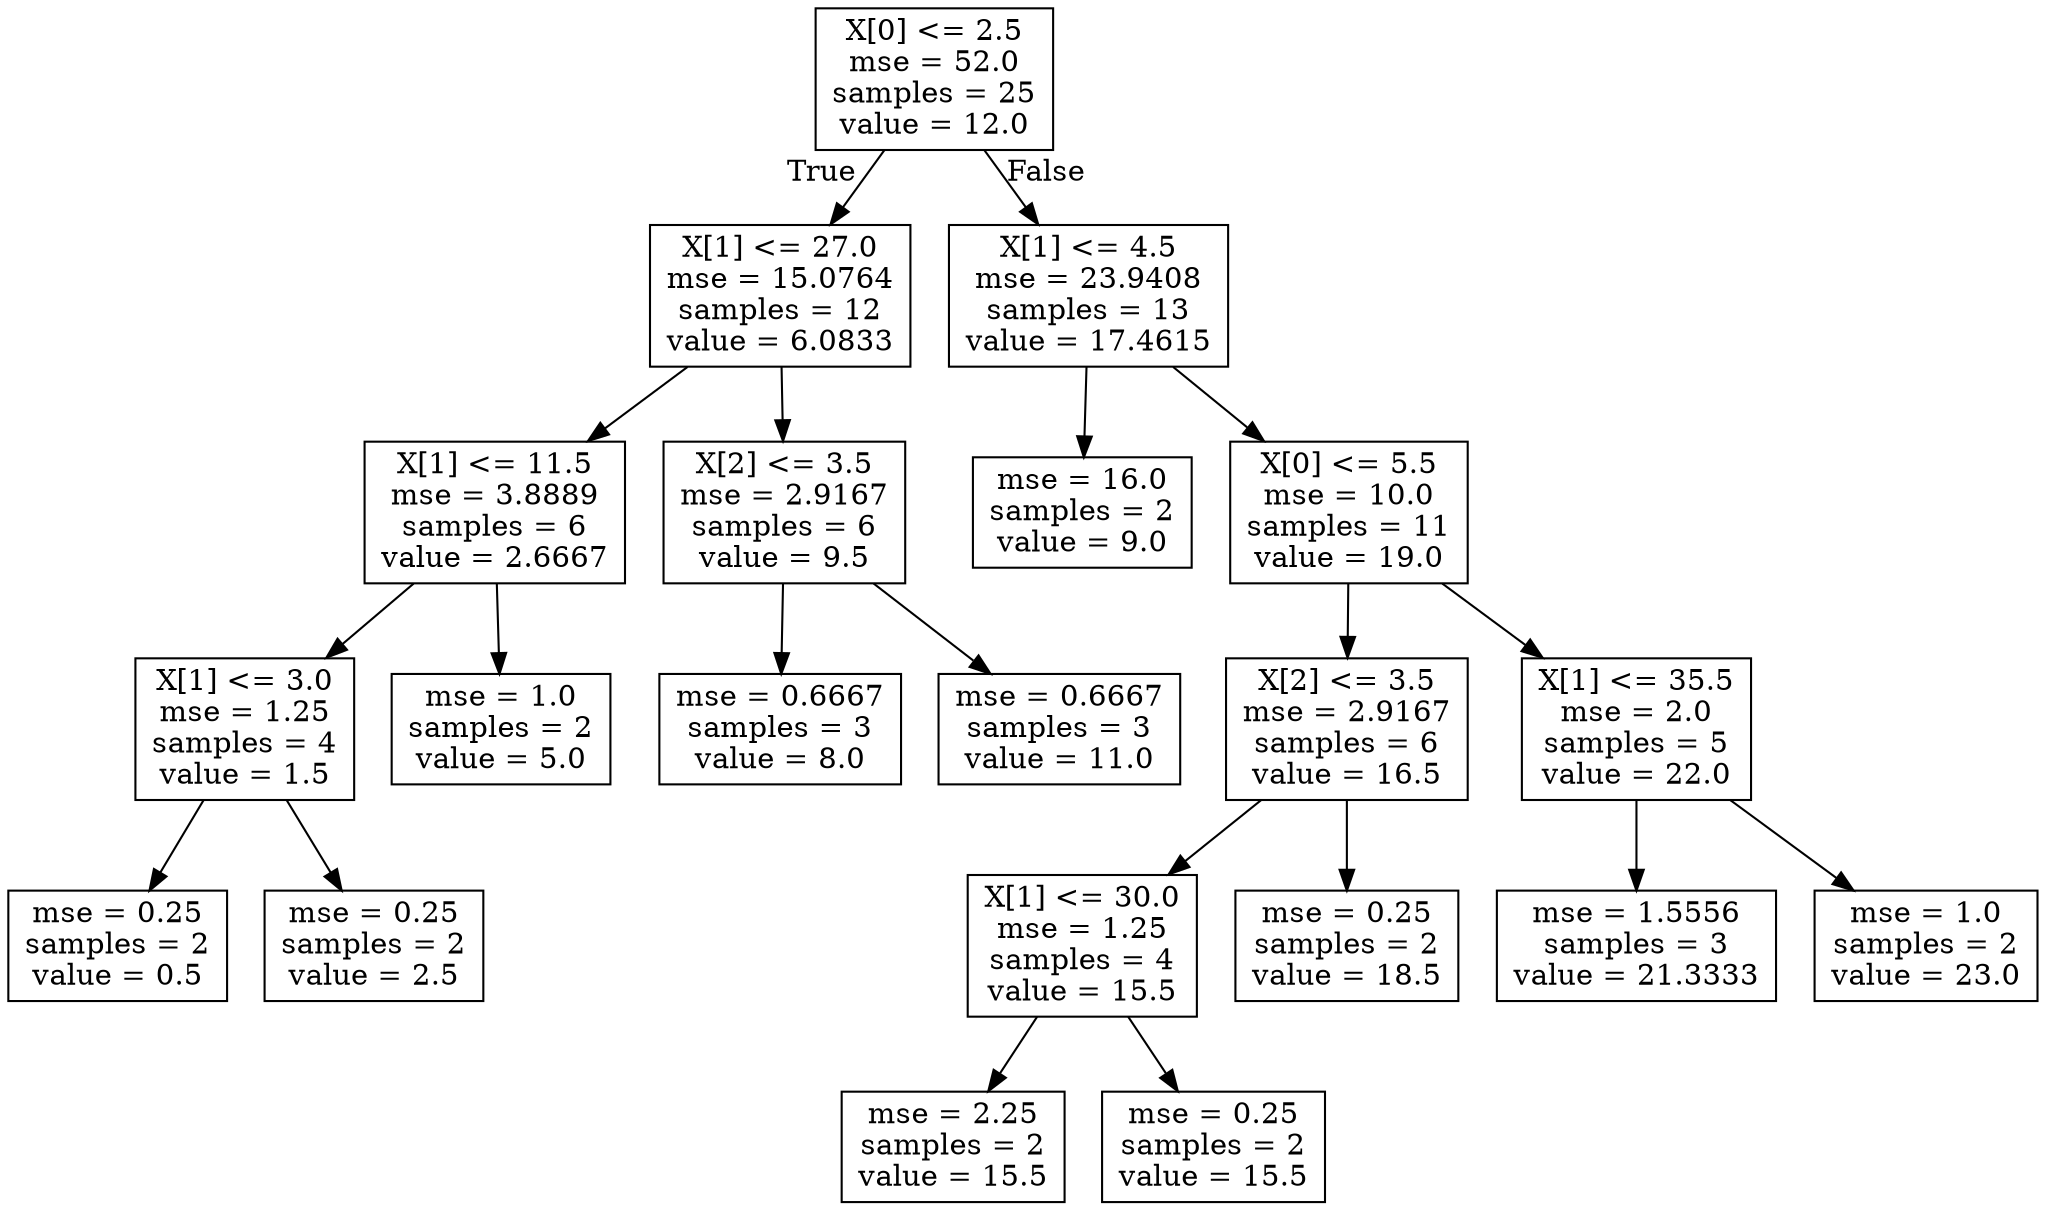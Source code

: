 digraph Tree {
node [shape=box] ;
0 [label="X[0] <= 2.5\nmse = 52.0\nsamples = 25\nvalue = 12.0"] ;
1 [label="X[1] <= 27.0\nmse = 15.0764\nsamples = 12\nvalue = 6.0833"] ;
0 -> 1 [labeldistance=2.5, labelangle=45, headlabel="True"] ;
2 [label="X[1] <= 11.5\nmse = 3.8889\nsamples = 6\nvalue = 2.6667"] ;
1 -> 2 ;
3 [label="X[1] <= 3.0\nmse = 1.25\nsamples = 4\nvalue = 1.5"] ;
2 -> 3 ;
4 [label="mse = 0.25\nsamples = 2\nvalue = 0.5"] ;
3 -> 4 ;
5 [label="mse = 0.25\nsamples = 2\nvalue = 2.5"] ;
3 -> 5 ;
6 [label="mse = 1.0\nsamples = 2\nvalue = 5.0"] ;
2 -> 6 ;
7 [label="X[2] <= 3.5\nmse = 2.9167\nsamples = 6\nvalue = 9.5"] ;
1 -> 7 ;
8 [label="mse = 0.6667\nsamples = 3\nvalue = 8.0"] ;
7 -> 8 ;
9 [label="mse = 0.6667\nsamples = 3\nvalue = 11.0"] ;
7 -> 9 ;
10 [label="X[1] <= 4.5\nmse = 23.9408\nsamples = 13\nvalue = 17.4615"] ;
0 -> 10 [labeldistance=2.5, labelangle=-45, headlabel="False"] ;
11 [label="mse = 16.0\nsamples = 2\nvalue = 9.0"] ;
10 -> 11 ;
12 [label="X[0] <= 5.5\nmse = 10.0\nsamples = 11\nvalue = 19.0"] ;
10 -> 12 ;
13 [label="X[2] <= 3.5\nmse = 2.9167\nsamples = 6\nvalue = 16.5"] ;
12 -> 13 ;
14 [label="X[1] <= 30.0\nmse = 1.25\nsamples = 4\nvalue = 15.5"] ;
13 -> 14 ;
15 [label="mse = 2.25\nsamples = 2\nvalue = 15.5"] ;
14 -> 15 ;
16 [label="mse = 0.25\nsamples = 2\nvalue = 15.5"] ;
14 -> 16 ;
17 [label="mse = 0.25\nsamples = 2\nvalue = 18.5"] ;
13 -> 17 ;
18 [label="X[1] <= 35.5\nmse = 2.0\nsamples = 5\nvalue = 22.0"] ;
12 -> 18 ;
19 [label="mse = 1.5556\nsamples = 3\nvalue = 21.3333"] ;
18 -> 19 ;
20 [label="mse = 1.0\nsamples = 2\nvalue = 23.0"] ;
18 -> 20 ;
}